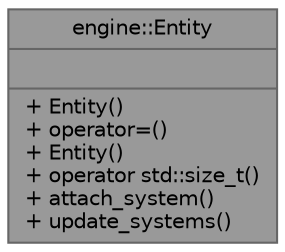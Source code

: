 digraph "engine::Entity"
{
 // LATEX_PDF_SIZE
  bgcolor="transparent";
  edge [fontname=Helvetica,fontsize=10,labelfontname=Helvetica,labelfontsize=10];
  node [fontname=Helvetica,fontsize=10,shape=box,height=0.2,width=0.4];
  Node1 [shape=record,label="{engine::Entity\n||+ Entity()\l+ operator=()\l+ Entity()\l+ operator std::size_t()\l+ attach_system()\l+ update_systems()\l}",height=0.2,width=0.4,color="gray40", fillcolor="grey60", style="filled", fontcolor="black",tooltip=" "];
}
